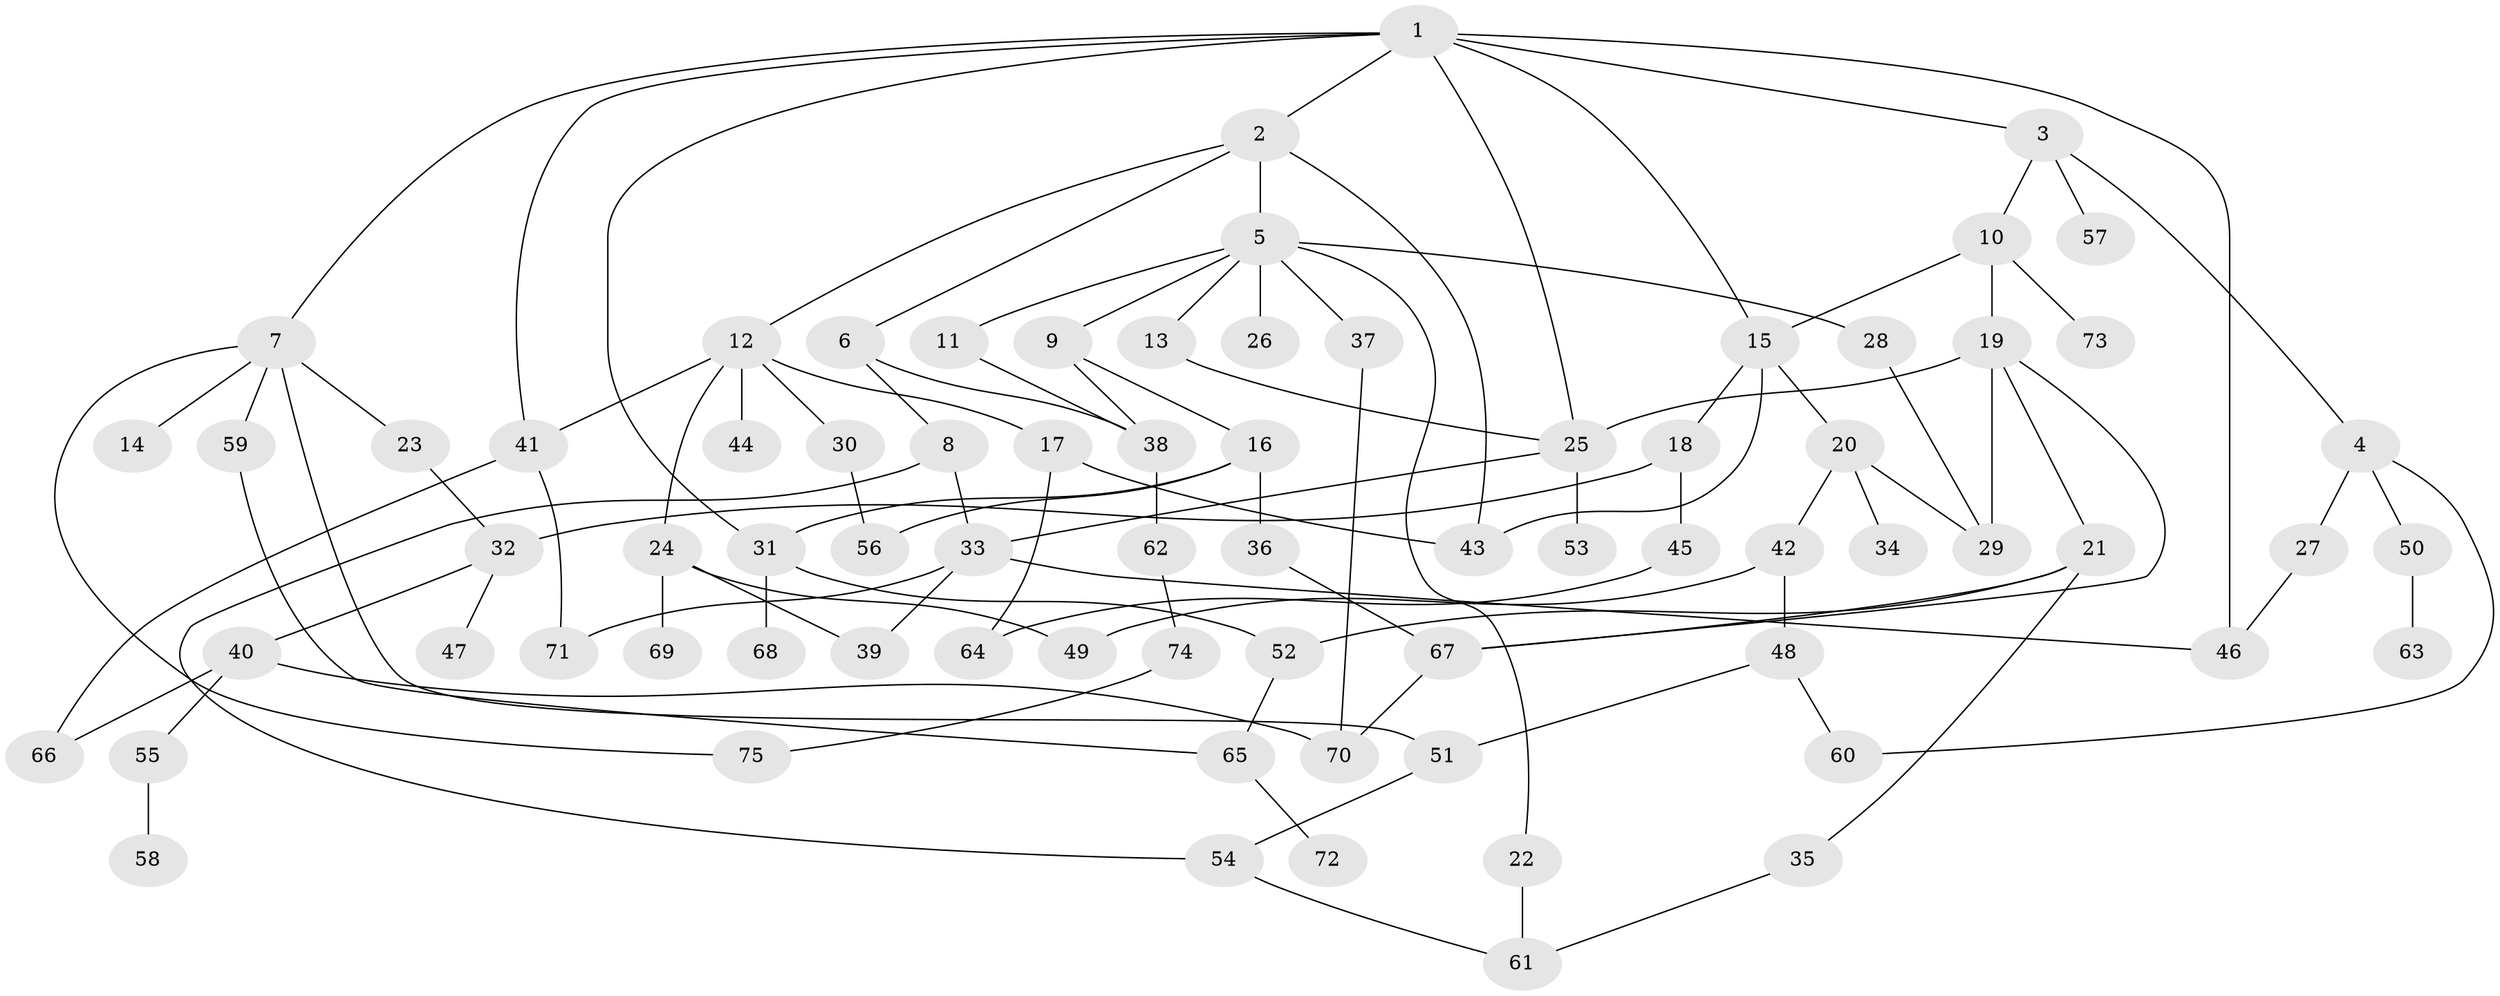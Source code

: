 // coarse degree distribution, {8: 0.018867924528301886, 4: 0.24528301886792453, 6: 0.018867924528301886, 5: 0.11320754716981132, 3: 0.22641509433962265, 2: 0.18867924528301888, 7: 0.018867924528301886, 1: 0.16981132075471697}
// Generated by graph-tools (version 1.1) at 2025/35/03/04/25 23:35:59]
// undirected, 75 vertices, 107 edges
graph export_dot {
  node [color=gray90,style=filled];
  1;
  2;
  3;
  4;
  5;
  6;
  7;
  8;
  9;
  10;
  11;
  12;
  13;
  14;
  15;
  16;
  17;
  18;
  19;
  20;
  21;
  22;
  23;
  24;
  25;
  26;
  27;
  28;
  29;
  30;
  31;
  32;
  33;
  34;
  35;
  36;
  37;
  38;
  39;
  40;
  41;
  42;
  43;
  44;
  45;
  46;
  47;
  48;
  49;
  50;
  51;
  52;
  53;
  54;
  55;
  56;
  57;
  58;
  59;
  60;
  61;
  62;
  63;
  64;
  65;
  66;
  67;
  68;
  69;
  70;
  71;
  72;
  73;
  74;
  75;
  1 -- 2;
  1 -- 3;
  1 -- 7;
  1 -- 15;
  1 -- 31;
  1 -- 41;
  1 -- 25;
  1 -- 46;
  2 -- 5;
  2 -- 6;
  2 -- 12;
  2 -- 43;
  3 -- 4;
  3 -- 10;
  3 -- 57;
  4 -- 27;
  4 -- 50;
  4 -- 60;
  5 -- 9;
  5 -- 11;
  5 -- 13;
  5 -- 22;
  5 -- 26;
  5 -- 28;
  5 -- 37;
  6 -- 8;
  6 -- 38;
  7 -- 14;
  7 -- 23;
  7 -- 51;
  7 -- 59;
  7 -- 75;
  8 -- 54;
  8 -- 33;
  9 -- 16;
  9 -- 38;
  10 -- 19;
  10 -- 73;
  10 -- 15;
  11 -- 38;
  12 -- 17;
  12 -- 24;
  12 -- 30;
  12 -- 41;
  12 -- 44;
  13 -- 25;
  15 -- 18;
  15 -- 20;
  15 -- 43;
  16 -- 36;
  16 -- 31;
  16 -- 56;
  17 -- 64;
  17 -- 43;
  18 -- 32;
  18 -- 45;
  19 -- 21;
  19 -- 25;
  19 -- 67;
  19 -- 29;
  20 -- 34;
  20 -- 42;
  20 -- 29;
  21 -- 35;
  21 -- 52;
  21 -- 67;
  22 -- 61;
  23 -- 32;
  24 -- 39;
  24 -- 69;
  24 -- 49;
  25 -- 33;
  25 -- 53;
  27 -- 46;
  28 -- 29;
  30 -- 56;
  31 -- 68;
  31 -- 52;
  32 -- 40;
  32 -- 47;
  33 -- 46;
  33 -- 71;
  33 -- 39;
  35 -- 61;
  36 -- 67;
  37 -- 70;
  38 -- 62;
  40 -- 55;
  40 -- 70;
  40 -- 66;
  41 -- 66;
  41 -- 71;
  42 -- 48;
  42 -- 49;
  45 -- 64;
  48 -- 51;
  48 -- 60;
  50 -- 63;
  51 -- 54;
  52 -- 65;
  54 -- 61;
  55 -- 58;
  59 -- 65;
  62 -- 74;
  65 -- 72;
  67 -- 70;
  74 -- 75;
}

